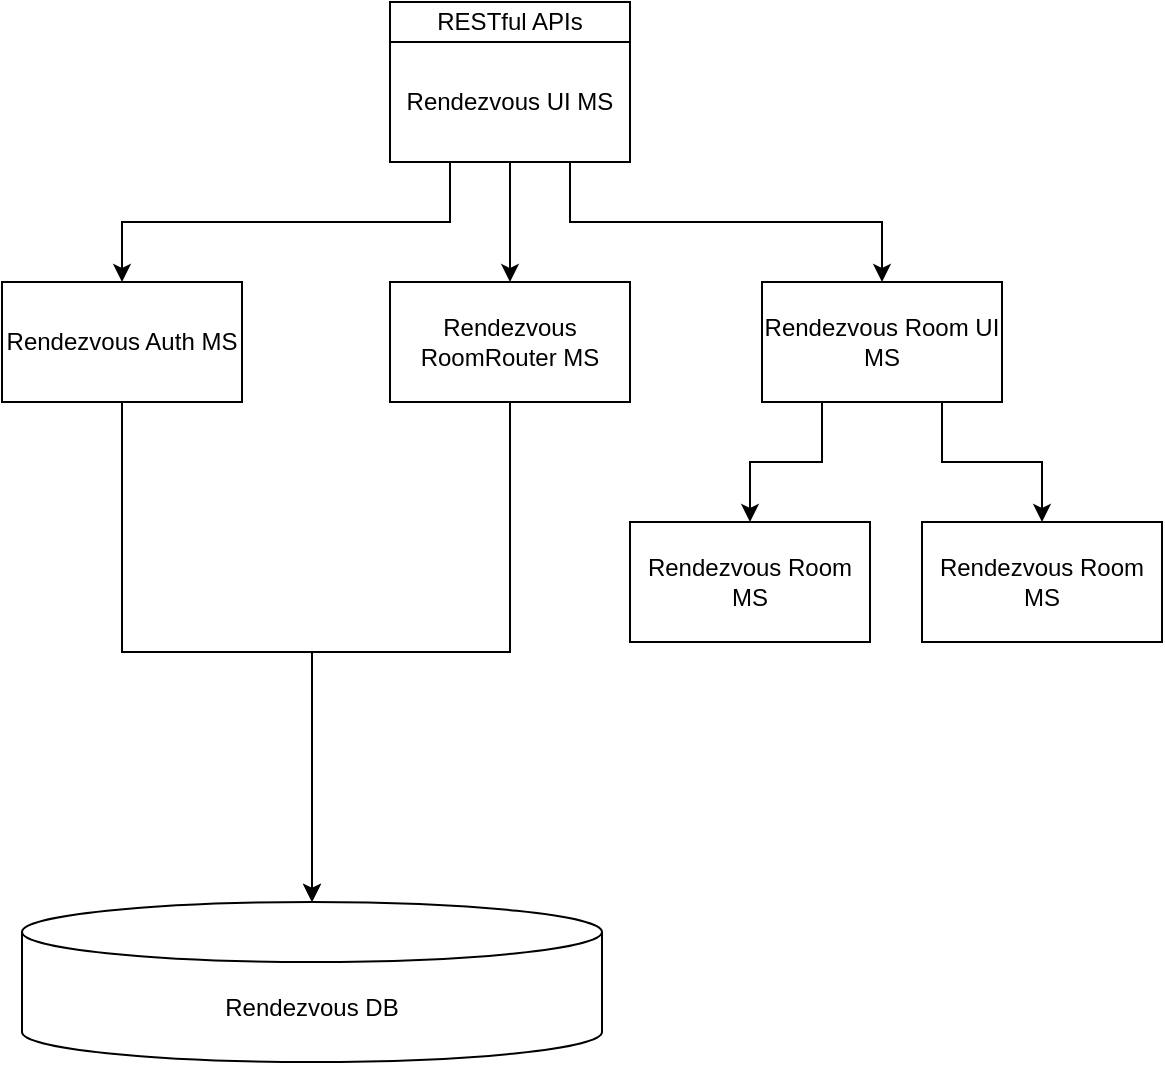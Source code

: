 <mxfile version="14.6.6" type="device"><diagram id="YYXzyGgAvej_CKIF_bhC" name="Page-1"><mxGraphModel dx="1350" dy="804" grid="1" gridSize="10" guides="1" tooltips="1" connect="1" arrows="1" fold="1" page="1" pageScale="1" pageWidth="827" pageHeight="1169" math="0" shadow="0"><root><mxCell id="0"/><mxCell id="1" parent="0"/><mxCell id="QKpuSSpIWxJedUYjvFFQ-14" style="edgeStyle=orthogonalEdgeStyle;rounded=0;orthogonalLoop=1;jettySize=auto;html=1;exitX=0.25;exitY=1;exitDx=0;exitDy=0;" edge="1" parent="1" source="QKpuSSpIWxJedUYjvFFQ-2" target="QKpuSSpIWxJedUYjvFFQ-4"><mxGeometry relative="1" as="geometry"/></mxCell><mxCell id="QKpuSSpIWxJedUYjvFFQ-15" style="edgeStyle=orthogonalEdgeStyle;rounded=0;orthogonalLoop=1;jettySize=auto;html=1;exitX=0.5;exitY=1;exitDx=0;exitDy=0;entryX=0.5;entryY=0;entryDx=0;entryDy=0;" edge="1" parent="1" source="QKpuSSpIWxJedUYjvFFQ-2" target="QKpuSSpIWxJedUYjvFFQ-6"><mxGeometry relative="1" as="geometry"/></mxCell><mxCell id="QKpuSSpIWxJedUYjvFFQ-16" style="edgeStyle=orthogonalEdgeStyle;rounded=0;orthogonalLoop=1;jettySize=auto;html=1;exitX=0.75;exitY=1;exitDx=0;exitDy=0;" edge="1" parent="1" source="QKpuSSpIWxJedUYjvFFQ-2" target="QKpuSSpIWxJedUYjvFFQ-7"><mxGeometry relative="1" as="geometry"/></mxCell><mxCell id="QKpuSSpIWxJedUYjvFFQ-2" value="Rendezvous UI MS" style="rounded=0;whiteSpace=wrap;html=1;" vertex="1" parent="1"><mxGeometry x="294" y="180" width="120" height="60" as="geometry"/></mxCell><mxCell id="QKpuSSpIWxJedUYjvFFQ-3" value="RESTful APIs" style="rounded=0;whiteSpace=wrap;html=1;" vertex="1" parent="1"><mxGeometry x="294" y="160" width="120" height="20" as="geometry"/></mxCell><mxCell id="QKpuSSpIWxJedUYjvFFQ-18" style="edgeStyle=orthogonalEdgeStyle;rounded=0;orthogonalLoop=1;jettySize=auto;html=1;exitX=0.5;exitY=1;exitDx=0;exitDy=0;entryX=0.5;entryY=0;entryDx=0;entryDy=0;entryPerimeter=0;" edge="1" parent="1" source="QKpuSSpIWxJedUYjvFFQ-4" target="QKpuSSpIWxJedUYjvFFQ-17"><mxGeometry relative="1" as="geometry"/></mxCell><mxCell id="QKpuSSpIWxJedUYjvFFQ-4" value="Rendezvous Auth MS" style="rounded=0;whiteSpace=wrap;html=1;" vertex="1" parent="1"><mxGeometry x="100" y="300" width="120" height="60" as="geometry"/></mxCell><mxCell id="QKpuSSpIWxJedUYjvFFQ-19" style="edgeStyle=orthogonalEdgeStyle;rounded=0;orthogonalLoop=1;jettySize=auto;html=1;exitX=0.5;exitY=1;exitDx=0;exitDy=0;" edge="1" parent="1" source="QKpuSSpIWxJedUYjvFFQ-6" target="QKpuSSpIWxJedUYjvFFQ-17"><mxGeometry relative="1" as="geometry"/></mxCell><mxCell id="QKpuSSpIWxJedUYjvFFQ-6" value="Rendezvous RoomRouter MS" style="rounded=0;whiteSpace=wrap;html=1;" vertex="1" parent="1"><mxGeometry x="294" y="300" width="120" height="60" as="geometry"/></mxCell><mxCell id="QKpuSSpIWxJedUYjvFFQ-11" style="edgeStyle=orthogonalEdgeStyle;rounded=0;orthogonalLoop=1;jettySize=auto;html=1;exitX=0.25;exitY=1;exitDx=0;exitDy=0;entryX=0.5;entryY=0;entryDx=0;entryDy=0;" edge="1" parent="1" source="QKpuSSpIWxJedUYjvFFQ-7" target="QKpuSSpIWxJedUYjvFFQ-8"><mxGeometry relative="1" as="geometry"/></mxCell><mxCell id="QKpuSSpIWxJedUYjvFFQ-12" style="edgeStyle=orthogonalEdgeStyle;rounded=0;orthogonalLoop=1;jettySize=auto;html=1;exitX=0.75;exitY=1;exitDx=0;exitDy=0;entryX=0.5;entryY=0;entryDx=0;entryDy=0;" edge="1" parent="1" source="QKpuSSpIWxJedUYjvFFQ-7" target="QKpuSSpIWxJedUYjvFFQ-9"><mxGeometry relative="1" as="geometry"/></mxCell><mxCell id="QKpuSSpIWxJedUYjvFFQ-7" value="Rendezvous Room UI MS" style="rounded=0;whiteSpace=wrap;html=1;" vertex="1" parent="1"><mxGeometry x="480" y="300" width="120" height="60" as="geometry"/></mxCell><mxCell id="QKpuSSpIWxJedUYjvFFQ-8" value="Rendezvous Room MS" style="rounded=0;whiteSpace=wrap;html=1;" vertex="1" parent="1"><mxGeometry x="414" y="420" width="120" height="60" as="geometry"/></mxCell><mxCell id="QKpuSSpIWxJedUYjvFFQ-9" value="Rendezvous Room MS" style="rounded=0;whiteSpace=wrap;html=1;" vertex="1" parent="1"><mxGeometry x="560" y="420" width="120" height="60" as="geometry"/></mxCell><mxCell id="QKpuSSpIWxJedUYjvFFQ-17" value="Rendezvous DB" style="shape=cylinder3;whiteSpace=wrap;html=1;boundedLbl=1;backgroundOutline=1;size=15;" vertex="1" parent="1"><mxGeometry x="110" y="610" width="290" height="80" as="geometry"/></mxCell></root></mxGraphModel></diagram></mxfile>